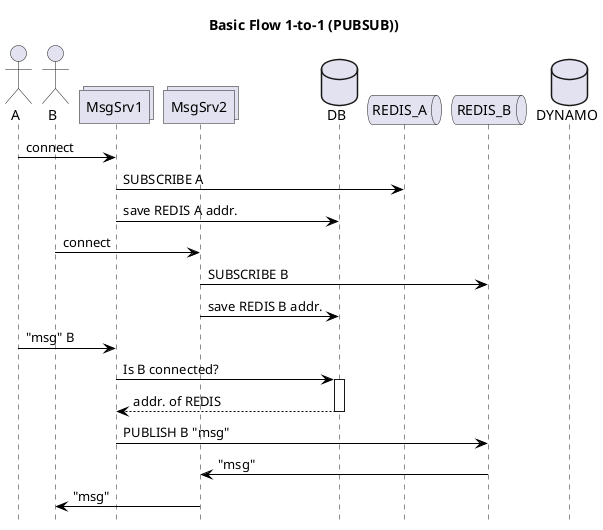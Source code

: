 @startuml callflow
skinparam class {
    BackgroundColor White
    ArrowColor Black
    BorderColor Black
    AttributeIconSize 0
}
'skinparam style strictuml
skinparam stereotypeCBackgroundColor White
skinparam stereotypeIBackgroundColor White
skinparam stereotypeEBackgroundColor White
skinparam stereotypeABackgroundColor White
skinparam linetype ortho

title "Basic Flow 1-to-1 (PUBSUB))"
hide footbox

actor A
actor B

collections MsgSrv1
collections MsgSrv2
database DB

queue REDIS_A AS RD1
queue REDIS_B AS RD2

database DYNAMO

A -> MsgSrv1 : connect
MsgSrv1 -> RD1 : SUBSCRIBE A

MsgSrv1 -> DB : save REDIS A addr.


B -> MsgSrv2 : connect
MsgSrv2 -> RD2 : SUBSCRIBE B

MsgSrv2 -> DB : save REDIS B addr.


A -> MsgSrv1 : "msg" B
MsgSrv1 -> DB ++ : Is B connected?
return addr. of REDIS


MsgSrv1 -> RD2 : PUBLISH B "msg"

RD2 -> MsgSrv2 : "msg"

MsgSrv2 -> B : "msg"

@enduml


